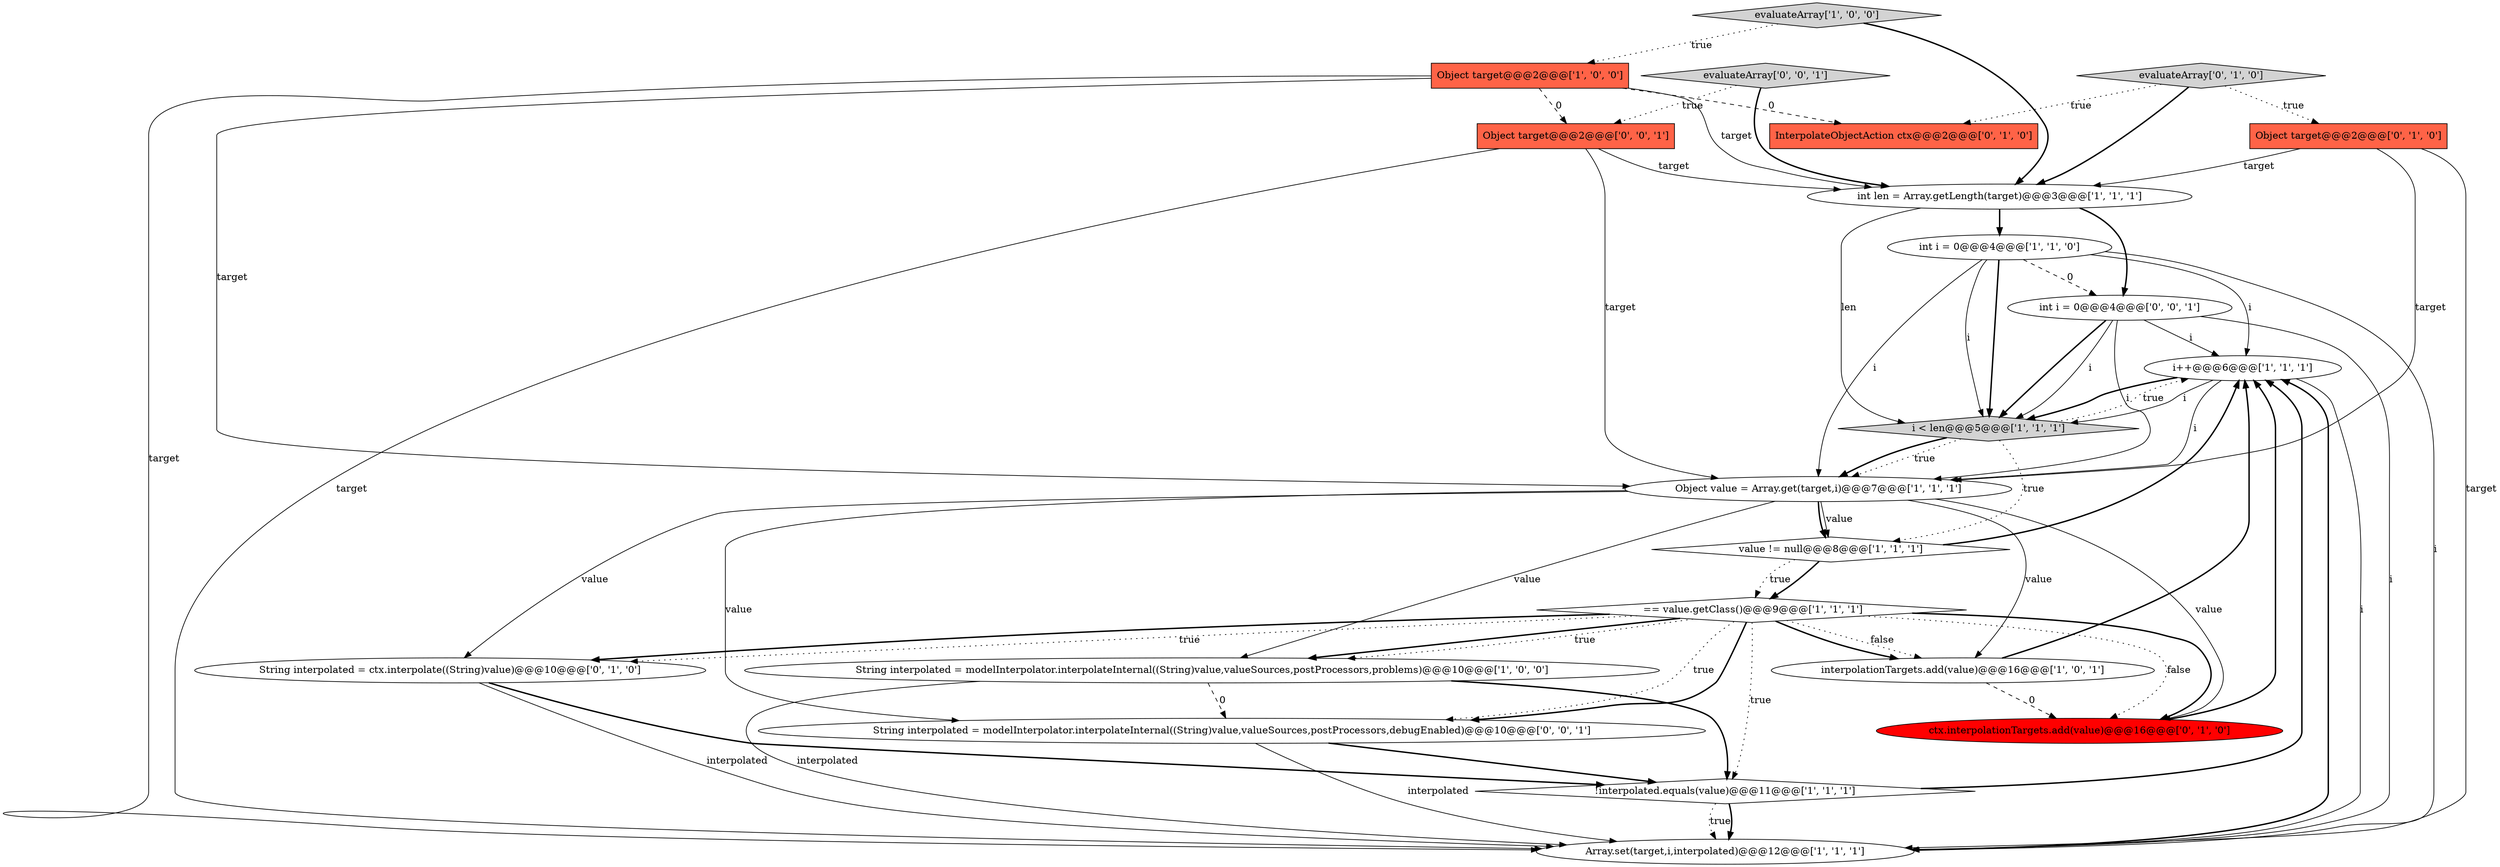 digraph {
0 [style = filled, label = "int i = 0@@@4@@@['1', '1', '0']", fillcolor = white, shape = ellipse image = "AAA0AAABBB1BBB"];
9 [style = filled, label = "value != null@@@8@@@['1', '1', '1']", fillcolor = white, shape = diamond image = "AAA0AAABBB1BBB"];
16 [style = filled, label = "ctx.interpolationTargets.add(value)@@@16@@@['0', '1', '0']", fillcolor = red, shape = ellipse image = "AAA1AAABBB2BBB"];
18 [style = filled, label = "int i = 0@@@4@@@['0', '0', '1']", fillcolor = white, shape = ellipse image = "AAA0AAABBB3BBB"];
13 [style = filled, label = "Object target@@@2@@@['0', '1', '0']", fillcolor = tomato, shape = box image = "AAA0AAABBB2BBB"];
3 [style = filled, label = "i++@@@6@@@['1', '1', '1']", fillcolor = white, shape = ellipse image = "AAA0AAABBB1BBB"];
5 [style = filled, label = "Object value = Array.get(target,i)@@@7@@@['1', '1', '1']", fillcolor = white, shape = ellipse image = "AAA0AAABBB1BBB"];
1 [style = filled, label = " == value.getClass()@@@9@@@['1', '1', '1']", fillcolor = white, shape = diamond image = "AAA0AAABBB1BBB"];
12 [style = filled, label = "interpolationTargets.add(value)@@@16@@@['1', '0', '1']", fillcolor = white, shape = ellipse image = "AAA0AAABBB1BBB"];
2 [style = filled, label = "evaluateArray['1', '0', '0']", fillcolor = lightgray, shape = diamond image = "AAA0AAABBB1BBB"];
21 [style = filled, label = "evaluateArray['0', '0', '1']", fillcolor = lightgray, shape = diamond image = "AAA0AAABBB3BBB"];
17 [style = filled, label = "evaluateArray['0', '1', '0']", fillcolor = lightgray, shape = diamond image = "AAA0AAABBB2BBB"];
19 [style = filled, label = "String interpolated = modelInterpolator.interpolateInternal((String)value,valueSources,postProcessors,debugEnabled)@@@10@@@['0', '0', '1']", fillcolor = white, shape = ellipse image = "AAA0AAABBB3BBB"];
11 [style = filled, label = "Object target@@@2@@@['1', '0', '0']", fillcolor = tomato, shape = box image = "AAA1AAABBB1BBB"];
20 [style = filled, label = "Object target@@@2@@@['0', '0', '1']", fillcolor = tomato, shape = box image = "AAA0AAABBB3BBB"];
8 [style = filled, label = "!interpolated.equals(value)@@@11@@@['1', '1', '1']", fillcolor = white, shape = diamond image = "AAA0AAABBB1BBB"];
10 [style = filled, label = "i < len@@@5@@@['1', '1', '1']", fillcolor = lightgray, shape = diamond image = "AAA0AAABBB1BBB"];
6 [style = filled, label = "int len = Array.getLength(target)@@@3@@@['1', '1', '1']", fillcolor = white, shape = ellipse image = "AAA0AAABBB1BBB"];
14 [style = filled, label = "String interpolated = ctx.interpolate((String)value)@@@10@@@['0', '1', '0']", fillcolor = white, shape = ellipse image = "AAA0AAABBB2BBB"];
15 [style = filled, label = "InterpolateObjectAction ctx@@@2@@@['0', '1', '0']", fillcolor = tomato, shape = box image = "AAA1AAABBB2BBB"];
4 [style = filled, label = "Array.set(target,i,interpolated)@@@12@@@['1', '1', '1']", fillcolor = white, shape = ellipse image = "AAA0AAABBB1BBB"];
7 [style = filled, label = "String interpolated = modelInterpolator.interpolateInternal((String)value,valueSources,postProcessors,problems)@@@10@@@['1', '0', '0']", fillcolor = white, shape = ellipse image = "AAA0AAABBB1BBB"];
6->10 [style = solid, label="len"];
16->3 [style = bold, label=""];
4->3 [style = bold, label=""];
13->5 [style = solid, label="target"];
21->20 [style = dotted, label="true"];
11->20 [style = dashed, label="0"];
5->9 [style = bold, label=""];
21->6 [style = bold, label=""];
3->5 [style = solid, label="i"];
18->10 [style = solid, label="i"];
17->6 [style = bold, label=""];
2->6 [style = bold, label=""];
11->15 [style = dashed, label="0"];
6->18 [style = bold, label=""];
12->16 [style = dashed, label="0"];
8->3 [style = bold, label=""];
5->14 [style = solid, label="value"];
10->3 [style = dotted, label="true"];
19->4 [style = solid, label="interpolated"];
11->6 [style = solid, label="target"];
5->16 [style = solid, label="value"];
6->0 [style = bold, label=""];
1->14 [style = dotted, label="true"];
0->4 [style = solid, label="i"];
7->8 [style = bold, label=""];
10->5 [style = dotted, label="true"];
10->9 [style = dotted, label="true"];
1->7 [style = bold, label=""];
1->19 [style = dotted, label="true"];
18->3 [style = solid, label="i"];
8->4 [style = dotted, label="true"];
19->8 [style = bold, label=""];
5->9 [style = solid, label="value"];
0->5 [style = solid, label="i"];
11->5 [style = solid, label="target"];
3->4 [style = solid, label="i"];
2->11 [style = dotted, label="true"];
18->5 [style = solid, label="i"];
1->7 [style = dotted, label="true"];
0->10 [style = solid, label="i"];
3->10 [style = solid, label="i"];
3->10 [style = bold, label=""];
0->10 [style = bold, label=""];
1->12 [style = dotted, label="false"];
17->15 [style = dotted, label="true"];
20->4 [style = solid, label="target"];
10->5 [style = bold, label=""];
18->10 [style = bold, label=""];
5->7 [style = solid, label="value"];
7->4 [style = solid, label="interpolated"];
1->16 [style = bold, label=""];
7->19 [style = dashed, label="0"];
0->3 [style = solid, label="i"];
9->1 [style = dotted, label="true"];
1->12 [style = bold, label=""];
11->4 [style = solid, label="target"];
1->8 [style = dotted, label="true"];
9->3 [style = bold, label=""];
0->18 [style = dashed, label="0"];
18->4 [style = solid, label="i"];
1->14 [style = bold, label=""];
14->8 [style = bold, label=""];
12->3 [style = bold, label=""];
20->5 [style = solid, label="target"];
8->4 [style = bold, label=""];
1->16 [style = dotted, label="false"];
13->6 [style = solid, label="target"];
9->1 [style = bold, label=""];
14->4 [style = solid, label="interpolated"];
5->19 [style = solid, label="value"];
5->12 [style = solid, label="value"];
13->4 [style = solid, label="target"];
20->6 [style = solid, label="target"];
1->19 [style = bold, label=""];
17->13 [style = dotted, label="true"];
}
